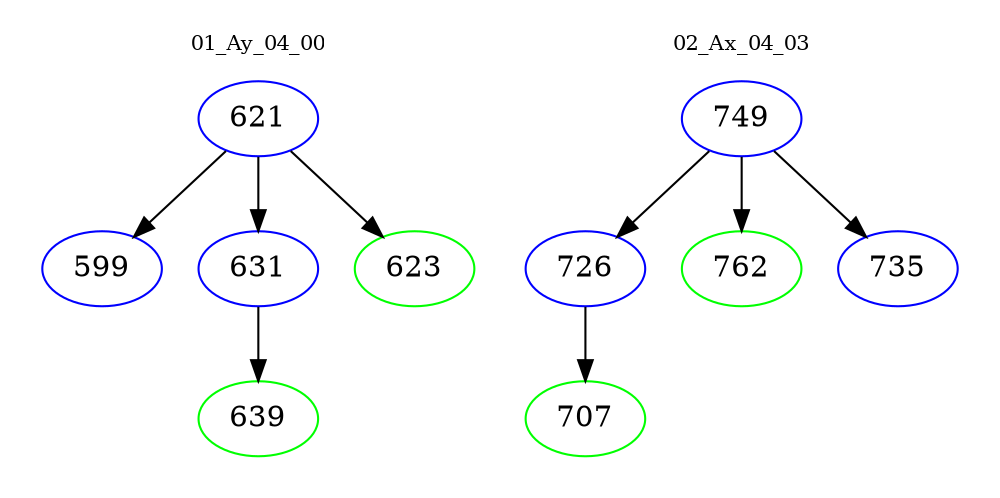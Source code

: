 digraph{
subgraph cluster_0 {
color = white
label = "01_Ay_04_00";
fontsize=10;
T0_621 [label="621", color="blue"]
T0_621 -> T0_599 [color="black"]
T0_599 [label="599", color="blue"]
T0_621 -> T0_631 [color="black"]
T0_631 [label="631", color="blue"]
T0_631 -> T0_639 [color="black"]
T0_639 [label="639", color="green"]
T0_621 -> T0_623 [color="black"]
T0_623 [label="623", color="green"]
}
subgraph cluster_1 {
color = white
label = "02_Ax_04_03";
fontsize=10;
T1_749 [label="749", color="blue"]
T1_749 -> T1_726 [color="black"]
T1_726 [label="726", color="blue"]
T1_726 -> T1_707 [color="black"]
T1_707 [label="707", color="green"]
T1_749 -> T1_762 [color="black"]
T1_762 [label="762", color="green"]
T1_749 -> T1_735 [color="black"]
T1_735 [label="735", color="blue"]
}
}
